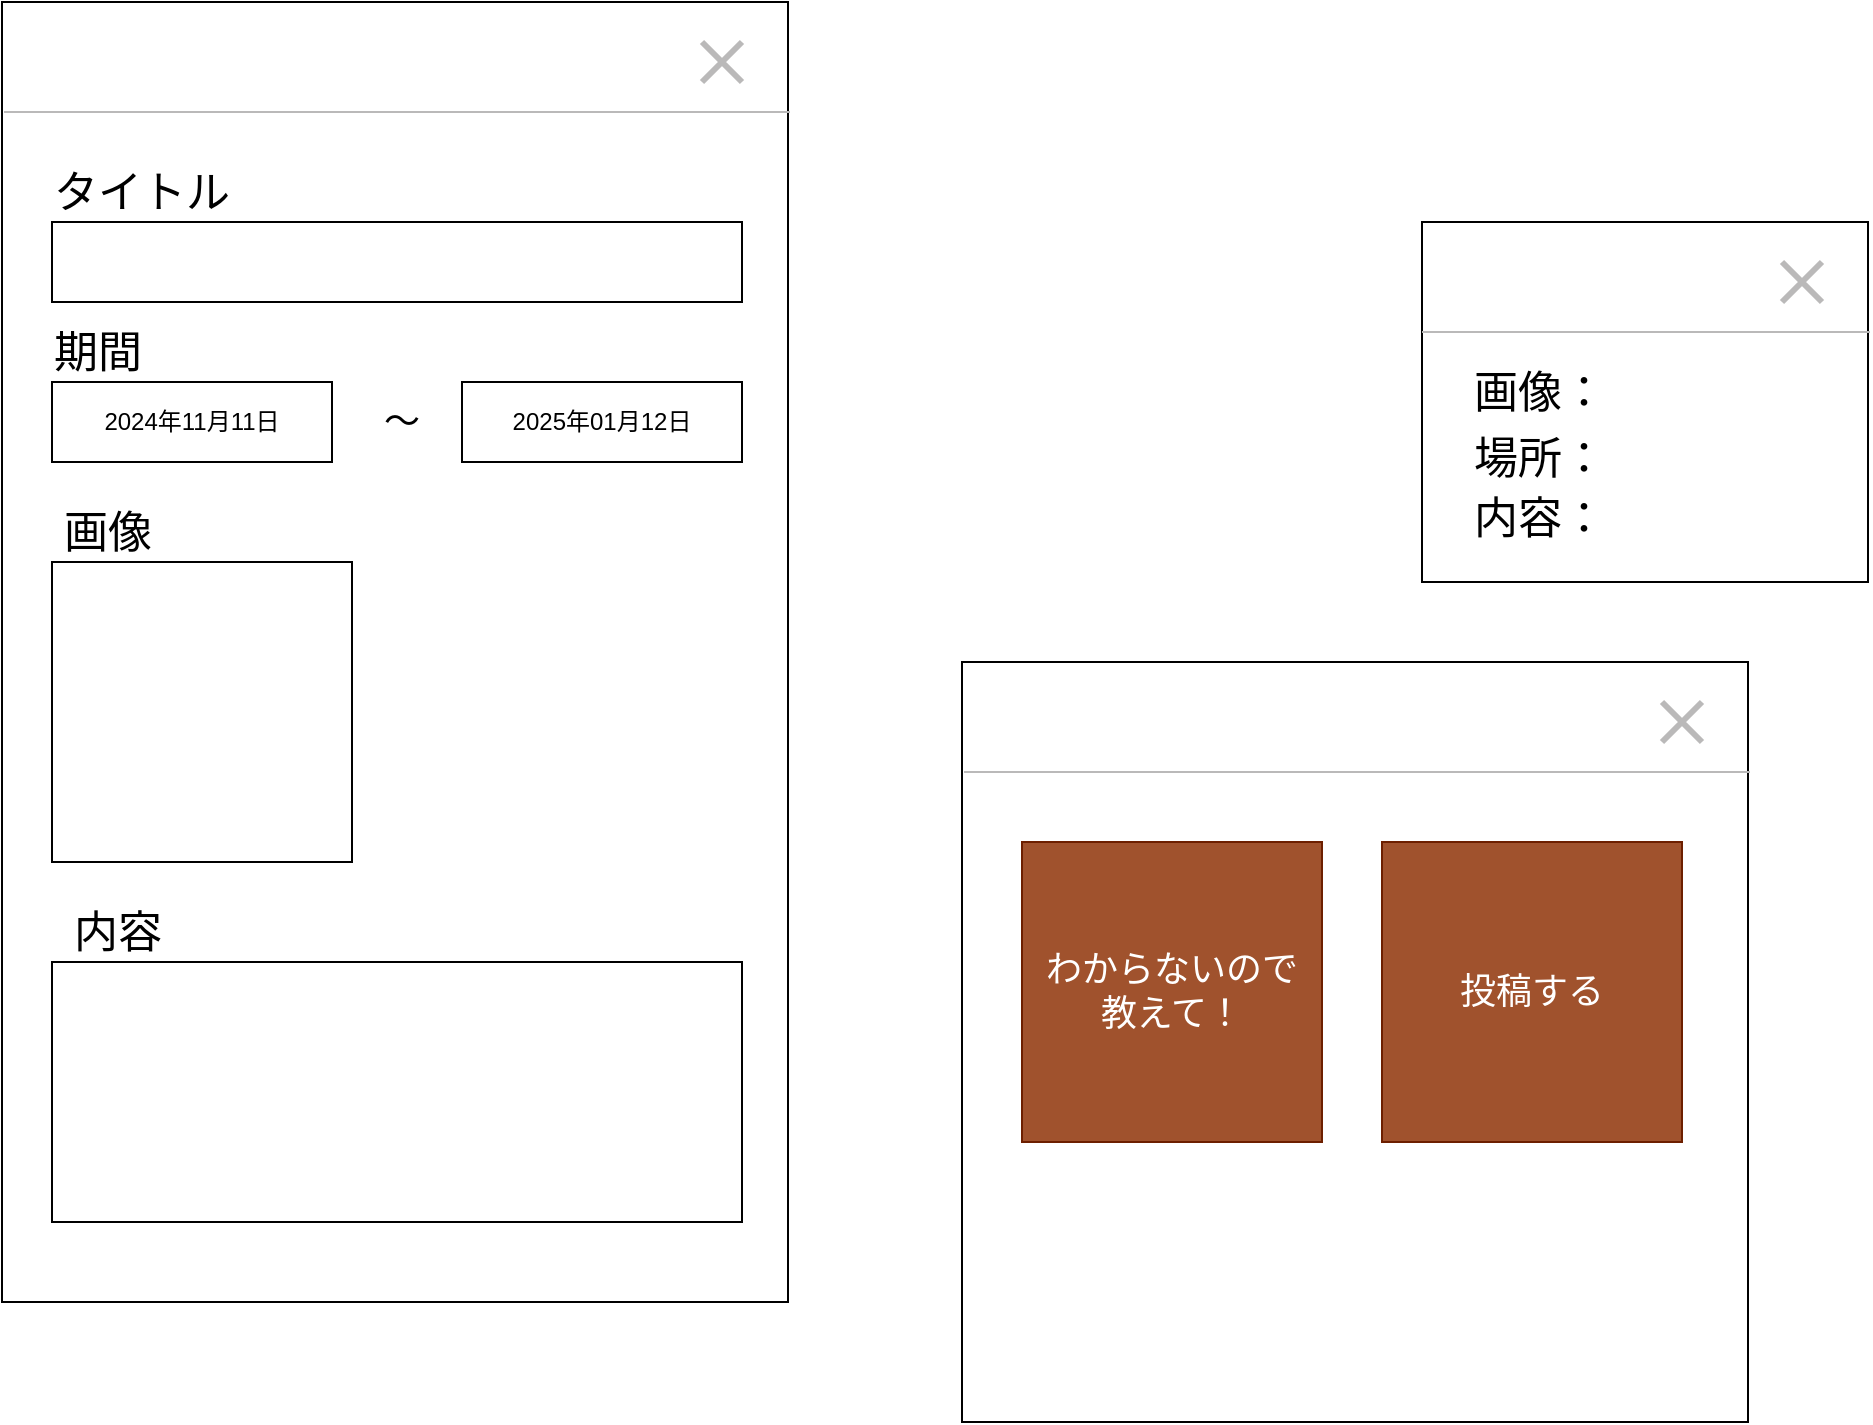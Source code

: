 <mxfile version="24.8.4">
  <diagram name="ページ1" id="-CMf4NzjPSL-_3ZgvHTS">
    <mxGraphModel dx="1495" dy="1236" grid="1" gridSize="10" guides="1" tooltips="1" connect="1" arrows="1" fold="1" page="1" pageScale="1" pageWidth="1654" pageHeight="1169" math="0" shadow="0">
      <root>
        <mxCell id="0" />
        <mxCell id="1" parent="0" />
        <mxCell id="yjLBhRPpghekPM3L5QiR-2" value="" style="whiteSpace=wrap;html=1;" vertex="1" parent="1">
          <mxGeometry x="560" y="120" width="393" height="650" as="geometry" />
        </mxCell>
        <mxCell id="yjLBhRPpghekPM3L5QiR-4" value="" style="line;strokeWidth=1;html=1;perimeter=backbonePerimeter;points=[];outlineConnect=0;strokeColor=#BAB9B9;" vertex="1" parent="1">
          <mxGeometry x="561" y="170" width="393" height="10" as="geometry" />
        </mxCell>
        <mxCell id="yjLBhRPpghekPM3L5QiR-6" value="タイトル" style="text;strokeColor=none;fillColor=none;align=left;verticalAlign=middle;spacingLeft=4;spacingRight=4;overflow=hidden;points=[[0,0.5],[1,0.5]];portConstraint=eastwest;rotatable=0;whiteSpace=wrap;html=1;fontFamily=Verdana;fontSize=22;" vertex="1" parent="1">
          <mxGeometry x="580" y="200" width="150" height="30" as="geometry" />
        </mxCell>
        <mxCell id="yjLBhRPpghekPM3L5QiR-7" value="" style="rounded=0;whiteSpace=wrap;html=1;" vertex="1" parent="1">
          <mxGeometry x="585" y="230" width="345" height="40" as="geometry" />
        </mxCell>
        <mxCell id="yjLBhRPpghekPM3L5QiR-8" value="期間" style="text;strokeColor=none;fillColor=none;align=left;verticalAlign=middle;spacingLeft=4;spacingRight=4;overflow=hidden;points=[[0,0.5],[1,0.5]];portConstraint=eastwest;rotatable=0;whiteSpace=wrap;html=1;fontFamily=Verdana;fontSize=22;" vertex="1" parent="1">
          <mxGeometry x="580" y="280" width="150" height="30" as="geometry" />
        </mxCell>
        <mxCell id="yjLBhRPpghekPM3L5QiR-9" value="2024年11月11日" style="rounded=0;whiteSpace=wrap;html=1;" vertex="1" parent="1">
          <mxGeometry x="585" y="310" width="140" height="40" as="geometry" />
        </mxCell>
        <mxCell id="yjLBhRPpghekPM3L5QiR-10" value="2025年01月12日" style="rounded=0;whiteSpace=wrap;html=1;" vertex="1" parent="1">
          <mxGeometry x="790" y="310" width="140" height="40" as="geometry" />
        </mxCell>
        <mxCell id="yjLBhRPpghekPM3L5QiR-11" value="〜" style="text;html=1;align=center;verticalAlign=middle;whiteSpace=wrap;rounded=0;fontSize=18;" vertex="1" parent="1">
          <mxGeometry x="730" y="315" width="60" height="30" as="geometry" />
        </mxCell>
        <mxCell id="yjLBhRPpghekPM3L5QiR-12" value="画像" style="text;strokeColor=none;fillColor=none;align=left;verticalAlign=middle;spacingLeft=4;spacingRight=4;overflow=hidden;points=[[0,0.5],[1,0.5]];portConstraint=eastwest;rotatable=0;whiteSpace=wrap;html=1;fontFamily=Verdana;fontSize=22;" vertex="1" parent="1">
          <mxGeometry x="585" y="370" width="150" height="30" as="geometry" />
        </mxCell>
        <mxCell id="yjLBhRPpghekPM3L5QiR-16" value="" style="whiteSpace=wrap;html=1;aspect=fixed;" vertex="1" parent="1">
          <mxGeometry x="585" y="400" width="150" height="150" as="geometry" />
        </mxCell>
        <mxCell id="yjLBhRPpghekPM3L5QiR-17" value="" style="shape=umlDestroy;whiteSpace=wrap;html=1;strokeWidth=3;targetShapes=umlLifeline;fontColor=#BAB9B9;strokeColor=#BAB9B9;" vertex="1" parent="1">
          <mxGeometry x="910" y="140" width="20" height="20" as="geometry" />
        </mxCell>
        <mxCell id="yjLBhRPpghekPM3L5QiR-18" value="内容" style="text;strokeColor=none;fillColor=none;align=left;verticalAlign=middle;spacingLeft=4;spacingRight=4;overflow=hidden;points=[[0,0.5],[1,0.5]];portConstraint=eastwest;rotatable=0;whiteSpace=wrap;html=1;fontFamily=Verdana;fontSize=22;" vertex="1" parent="1">
          <mxGeometry x="590" y="570" width="150" height="30" as="geometry" />
        </mxCell>
        <mxCell id="yjLBhRPpghekPM3L5QiR-19" value="" style="rounded=0;whiteSpace=wrap;html=1;" vertex="1" parent="1">
          <mxGeometry x="585" y="600" width="345" height="130" as="geometry" />
        </mxCell>
        <mxCell id="yjLBhRPpghekPM3L5QiR-34" value="" style="whiteSpace=wrap;html=1;" vertex="1" parent="1">
          <mxGeometry x="1270" y="230" width="223" height="180" as="geometry" />
        </mxCell>
        <mxCell id="yjLBhRPpghekPM3L5QiR-35" value="" style="line;strokeWidth=1;html=1;perimeter=backbonePerimeter;points=[];outlineConnect=0;strokeColor=#BAB9B9;" vertex="1" parent="1">
          <mxGeometry x="1270" y="280" width="224" height="10" as="geometry" />
        </mxCell>
        <mxCell id="yjLBhRPpghekPM3L5QiR-36" value="" style="shape=umlDestroy;whiteSpace=wrap;html=1;strokeWidth=3;targetShapes=umlLifeline;fontColor=#BAB9B9;strokeColor=#BAB9B9;" vertex="1" parent="1">
          <mxGeometry x="1450" y="250" width="20" height="20" as="geometry" />
        </mxCell>
        <mxCell id="yjLBhRPpghekPM3L5QiR-38" value="画像：" style="text;strokeColor=none;fillColor=none;align=left;verticalAlign=middle;spacingLeft=4;spacingRight=4;overflow=hidden;points=[[0,0.5],[1,0.5]];portConstraint=eastwest;rotatable=0;whiteSpace=wrap;html=1;fontFamily=Verdana;fontSize=22;" vertex="1" parent="1">
          <mxGeometry x="1290" y="300" width="150" height="30" as="geometry" />
        </mxCell>
        <mxCell id="yjLBhRPpghekPM3L5QiR-39" value="場所：" style="text;strokeColor=none;fillColor=none;align=left;verticalAlign=middle;spacingLeft=4;spacingRight=4;overflow=hidden;points=[[0,0.5],[1,0.5]];portConstraint=eastwest;rotatable=0;whiteSpace=wrap;html=1;fontFamily=Verdana;fontSize=22;" vertex="1" parent="1">
          <mxGeometry x="1290" y="333" width="150" height="30" as="geometry" />
        </mxCell>
        <mxCell id="yjLBhRPpghekPM3L5QiR-40" value="" style="whiteSpace=wrap;html=1;" vertex="1" parent="1">
          <mxGeometry x="1040" y="450" width="393" height="380" as="geometry" />
        </mxCell>
        <mxCell id="yjLBhRPpghekPM3L5QiR-41" value="" style="line;strokeWidth=1;html=1;perimeter=backbonePerimeter;points=[];outlineConnect=0;strokeColor=#BAB9B9;" vertex="1" parent="1">
          <mxGeometry x="1041" y="500" width="393" height="10" as="geometry" />
        </mxCell>
        <mxCell id="yjLBhRPpghekPM3L5QiR-42" value="" style="shape=umlDestroy;whiteSpace=wrap;html=1;strokeWidth=3;targetShapes=umlLifeline;fontColor=#BAB9B9;strokeColor=#BAB9B9;" vertex="1" parent="1">
          <mxGeometry x="1390" y="470" width="20" height="20" as="geometry" />
        </mxCell>
        <mxCell id="yjLBhRPpghekPM3L5QiR-44" value="わからないので&lt;div style=&quot;font-size: 18px;&quot;&gt;教えて！&lt;/div&gt;" style="whiteSpace=wrap;html=1;aspect=fixed;fillColor=#a0522d;fontColor=#ffffff;strokeColor=#6D1F00;fontSize=18;" vertex="1" parent="1">
          <mxGeometry x="1070" y="540" width="150" height="150" as="geometry" />
        </mxCell>
        <mxCell id="yjLBhRPpghekPM3L5QiR-45" value="投稿する" style="whiteSpace=wrap;html=1;aspect=fixed;fillColor=#a0522d;fontColor=#ffffff;strokeColor=#6D1F00;fontSize=18;" vertex="1" parent="1">
          <mxGeometry x="1250" y="540" width="150" height="150" as="geometry" />
        </mxCell>
        <mxCell id="yjLBhRPpghekPM3L5QiR-46" value="内容：" style="text;strokeColor=none;fillColor=none;align=left;verticalAlign=middle;spacingLeft=4;spacingRight=4;overflow=hidden;points=[[0,0.5],[1,0.5]];portConstraint=eastwest;rotatable=0;whiteSpace=wrap;html=1;fontFamily=Verdana;fontSize=22;" vertex="1" parent="1">
          <mxGeometry x="1290" y="363" width="150" height="30" as="geometry" />
        </mxCell>
      </root>
    </mxGraphModel>
  </diagram>
</mxfile>
